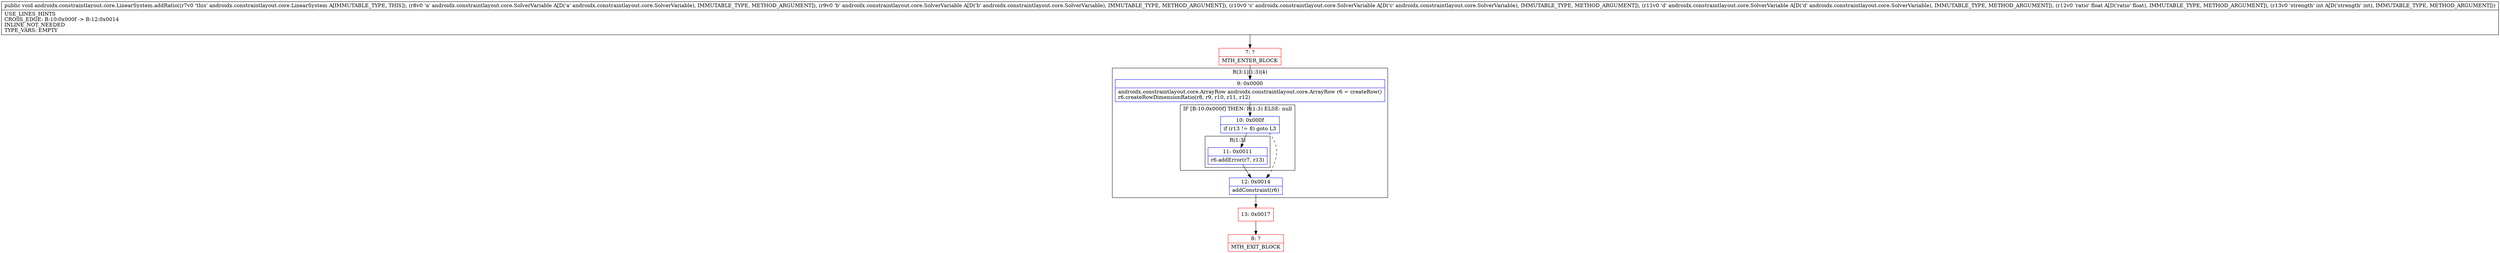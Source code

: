 digraph "CFG forandroidx.constraintlayout.core.LinearSystem.addRatio(Landroidx\/constraintlayout\/core\/SolverVariable;Landroidx\/constraintlayout\/core\/SolverVariable;Landroidx\/constraintlayout\/core\/SolverVariable;Landroidx\/constraintlayout\/core\/SolverVariable;FI)V" {
subgraph cluster_Region_1614787573 {
label = "R(3:1|(1:3)|4)";
node [shape=record,color=blue];
Node_9 [shape=record,label="{9\:\ 0x0000|androidx.constraintlayout.core.ArrayRow androidx.constraintlayout.core.ArrayRow r6 = createRow()\lr6.createRowDimensionRatio(r8, r9, r10, r11, r12)\l}"];
subgraph cluster_IfRegion_1641700031 {
label = "IF [B:10:0x000f] THEN: R(1:3) ELSE: null";
node [shape=record,color=blue];
Node_10 [shape=record,label="{10\:\ 0x000f|if (r13 != 8) goto L3\l}"];
subgraph cluster_Region_378121873 {
label = "R(1:3)";
node [shape=record,color=blue];
Node_11 [shape=record,label="{11\:\ 0x0011|r6.addError(r7, r13)\l}"];
}
}
Node_12 [shape=record,label="{12\:\ 0x0014|addConstraint(r6)\l}"];
}
Node_7 [shape=record,color=red,label="{7\:\ ?|MTH_ENTER_BLOCK\l}"];
Node_13 [shape=record,color=red,label="{13\:\ 0x0017}"];
Node_8 [shape=record,color=red,label="{8\:\ ?|MTH_EXIT_BLOCK\l}"];
MethodNode[shape=record,label="{public void androidx.constraintlayout.core.LinearSystem.addRatio((r7v0 'this' androidx.constraintlayout.core.LinearSystem A[IMMUTABLE_TYPE, THIS]), (r8v0 'a' androidx.constraintlayout.core.SolverVariable A[D('a' androidx.constraintlayout.core.SolverVariable), IMMUTABLE_TYPE, METHOD_ARGUMENT]), (r9v0 'b' androidx.constraintlayout.core.SolverVariable A[D('b' androidx.constraintlayout.core.SolverVariable), IMMUTABLE_TYPE, METHOD_ARGUMENT]), (r10v0 'c' androidx.constraintlayout.core.SolverVariable A[D('c' androidx.constraintlayout.core.SolverVariable), IMMUTABLE_TYPE, METHOD_ARGUMENT]), (r11v0 'd' androidx.constraintlayout.core.SolverVariable A[D('d' androidx.constraintlayout.core.SolverVariable), IMMUTABLE_TYPE, METHOD_ARGUMENT]), (r12v0 'ratio' float A[D('ratio' float), IMMUTABLE_TYPE, METHOD_ARGUMENT]), (r13v0 'strength' int A[D('strength' int), IMMUTABLE_TYPE, METHOD_ARGUMENT]))  | USE_LINES_HINTS\lCROSS_EDGE: B:10:0x000f \-\> B:12:0x0014\lINLINE_NOT_NEEDED\lTYPE_VARS: EMPTY\l}"];
MethodNode -> Node_7;Node_9 -> Node_10;
Node_10 -> Node_11;
Node_10 -> Node_12[style=dashed];
Node_11 -> Node_12;
Node_12 -> Node_13;
Node_7 -> Node_9;
Node_13 -> Node_8;
}

